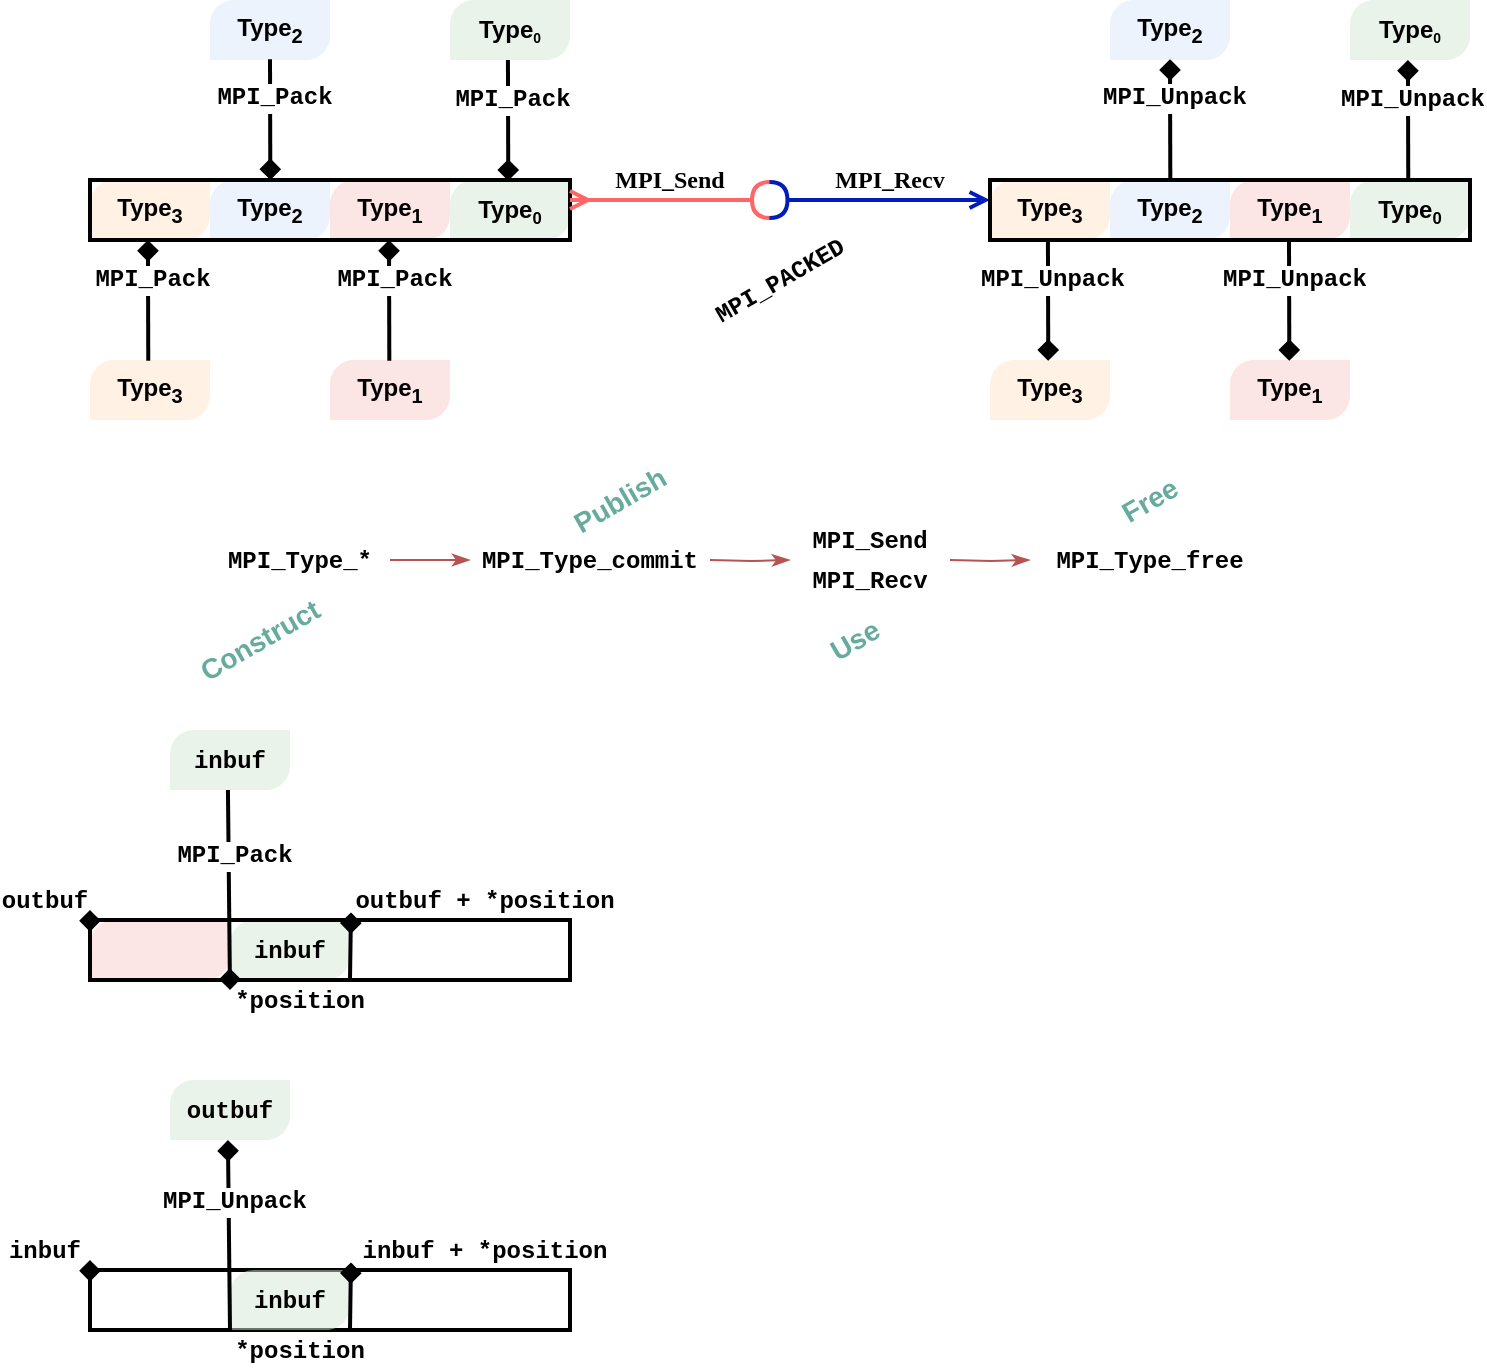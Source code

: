 <mxfile version="13.10.4" type="github"><diagram id="gjByRE1EfE37MnG4Hlq-" name="derived datatypes"><mxGraphModel dx="1520" dy="858" grid="1" gridSize="10" guides="1" tooltips="1" connect="1" arrows="1" fold="1" page="1" pageScale="1" pageWidth="850" pageHeight="1100" math="0" shadow="0"><root><mxCell id="NAqijjQ5elvdxjjpEKF7-0"/><mxCell id="NAqijjQ5elvdxjjpEKF7-1" parent="NAqijjQ5elvdxjjpEKF7-0"/><mxCell id="Xs97He_0VqaD7Sggwqv4-59" value="" style="rounded=0;whiteSpace=wrap;html=1;strokeWidth=2;fillColor=none;" parent="NAqijjQ5elvdxjjpEKF7-1" vertex="1"><mxGeometry x="80" y="665" width="240" height="30" as="geometry"/></mxCell><mxCell id="Xs97He_0VqaD7Sggwqv4-31" value="" style="verticalLabelPosition=bottom;verticalAlign=top;html=1;shape=mxgraph.basic.diag_round_rect;dx=6;shadow=0;fillColor=#d5e8d4;opacity=50;fontFamily=Helvetica;strokeColor=none;" parent="NAqijjQ5elvdxjjpEKF7-1" vertex="1"><mxGeometry x="120" y="395" width="60" height="30" as="geometry"/></mxCell><mxCell id="NxpEf4nczRuJSQAmUXDb-0" value="" style="verticalLabelPosition=bottom;verticalAlign=top;html=1;shape=mxgraph.basic.diag_round_rect;dx=6;shadow=0;fillColor=#FFE6CC;opacity=50;fontFamily=Helvetica;strokeColor=none;" parent="NAqijjQ5elvdxjjpEKF7-1" vertex="1"><mxGeometry x="80" y="120" width="60" height="30" as="geometry"/></mxCell><mxCell id="NxpEf4nczRuJSQAmUXDb-1" value="&lt;b&gt;Type&lt;sub&gt;3&lt;/sub&gt;&lt;/b&gt;" style="text;html=1;strokeColor=none;fillColor=none;align=center;verticalAlign=middle;whiteSpace=wrap;rounded=0;opacity=30;" parent="NAqijjQ5elvdxjjpEKF7-1" vertex="1"><mxGeometry x="90" y="125" width="40" height="20" as="geometry"/></mxCell><mxCell id="NxpEf4nczRuJSQAmUXDb-2" value="&lt;font face=&quot;Courier New&quot; size=&quot;1&quot;&gt;&lt;b style=&quot;font-size: 12px&quot;&gt;MPI_PACKED&lt;/b&gt;&lt;/font&gt;" style="text;html=1;strokeColor=none;fillColor=none;align=center;verticalAlign=middle;whiteSpace=wrap;rounded=0;opacity=30;rotation=-30;" parent="NAqijjQ5elvdxjjpEKF7-1" vertex="1"><mxGeometry x="365" y="160" width="120" height="20" as="geometry"/></mxCell><mxCell id="NxpEf4nczRuJSQAmUXDb-7" value="" style="verticalLabelPosition=bottom;verticalAlign=top;html=1;shape=mxgraph.basic.diag_round_rect;dx=6;shadow=0;fillColor=#dae8fc;opacity=50;fontFamily=Helvetica;strokeColor=none;" parent="NAqijjQ5elvdxjjpEKF7-1" vertex="1"><mxGeometry x="140" y="120" width="60" height="30" as="geometry"/></mxCell><mxCell id="NxpEf4nczRuJSQAmUXDb-8" value="&lt;b&gt;Type&lt;sub&gt;2&lt;/sub&gt;&lt;/b&gt;" style="text;html=1;strokeColor=none;fillColor=none;align=center;verticalAlign=middle;whiteSpace=wrap;rounded=0;opacity=30;" parent="NAqijjQ5elvdxjjpEKF7-1" vertex="1"><mxGeometry x="150" y="125" width="40" height="20" as="geometry"/></mxCell><mxCell id="NxpEf4nczRuJSQAmUXDb-10" value="" style="verticalLabelPosition=bottom;verticalAlign=top;html=1;shape=mxgraph.basic.diag_round_rect;dx=6;shadow=0;fillColor=#f8cecc;opacity=50;fontFamily=Helvetica;strokeColor=none;" parent="NAqijjQ5elvdxjjpEKF7-1" vertex="1"><mxGeometry x="200" y="120" width="60" height="30" as="geometry"/></mxCell><mxCell id="NxpEf4nczRuJSQAmUXDb-11" value="&lt;b&gt;Type&lt;sub&gt;1&lt;/sub&gt;&lt;/b&gt;" style="text;html=1;strokeColor=none;fillColor=none;align=center;verticalAlign=middle;whiteSpace=wrap;rounded=0;opacity=30;" parent="NAqijjQ5elvdxjjpEKF7-1" vertex="1"><mxGeometry x="210" y="125" width="40" height="20" as="geometry"/></mxCell><mxCell id="NxpEf4nczRuJSQAmUXDb-12" value="" style="verticalLabelPosition=bottom;verticalAlign=top;html=1;shape=mxgraph.basic.diag_round_rect;dx=6;shadow=0;fillColor=#d5e8d4;opacity=50;fontFamily=Helvetica;strokeColor=none;" parent="NAqijjQ5elvdxjjpEKF7-1" vertex="1"><mxGeometry x="260" y="120" width="60" height="30" as="geometry"/></mxCell><mxCell id="NxpEf4nczRuJSQAmUXDb-13" value="&lt;b&gt;Type&lt;span style=&quot;font-size: 10px&quot;&gt;&lt;sub&gt;0&lt;/sub&gt;&lt;/span&gt;&lt;/b&gt;" style="text;html=1;strokeColor=none;fillColor=none;align=center;verticalAlign=middle;whiteSpace=wrap;rounded=0;opacity=30;" parent="NAqijjQ5elvdxjjpEKF7-1" vertex="1"><mxGeometry x="270" y="125" width="40" height="20" as="geometry"/></mxCell><mxCell id="NxpEf4nczRuJSQAmUXDb-14" value="" style="rounded=0;whiteSpace=wrap;html=1;strokeWidth=2;fillColor=none;" parent="NAqijjQ5elvdxjjpEKF7-1" vertex="1"><mxGeometry x="80" y="120" width="240" height="30" as="geometry"/></mxCell><mxCell id="Q3RBACHrQiSrKgZn6o-M-2" value="&lt;font face=&quot;Fira Code&quot; data-font-src=&quot;https://fonts.googleapis.com/css?family=Fira+Code&quot;&gt;&lt;b&gt;MPI_Send&lt;/b&gt;&lt;/font&gt;" style="text;html=1;strokeColor=none;fillColor=none;align=center;verticalAlign=middle;whiteSpace=wrap;rounded=0;shadow=0;fontFamily=Helvetica;opacity=50;" parent="NAqijjQ5elvdxjjpEKF7-1" vertex="1"><mxGeometry x="350" y="110" width="40" height="20" as="geometry"/></mxCell><mxCell id="Q3RBACHrQiSrKgZn6o-M-3" value="&lt;font face=&quot;Fira Code&quot; data-font-src=&quot;https://fonts.googleapis.com/css?family=Fira+Code&quot;&gt;&lt;b&gt;MPI_Recv&lt;/b&gt;&lt;/font&gt;" style="text;html=1;strokeColor=none;fillColor=none;align=center;verticalAlign=middle;whiteSpace=wrap;rounded=0;shadow=0;fontFamily=Helvetica;opacity=50;" parent="NAqijjQ5elvdxjjpEKF7-1" vertex="1"><mxGeometry x="460" y="110" width="40" height="20" as="geometry"/></mxCell><mxCell id="Q3RBACHrQiSrKgZn6o-M-4" value="" style="endArrow=halfCircle;html=1;strokeWidth=2;startArrow=ERmany;startFill=0;endFill=0;fillColor=#f8cecc;strokeColor=#FF6666;" parent="NAqijjQ5elvdxjjpEKF7-1" edge="1"><mxGeometry width="50" height="50" relative="1" as="geometry"><mxPoint x="320" y="130" as="sourcePoint"/><mxPoint x="420" y="130" as="targetPoint"/></mxGeometry></mxCell><mxCell id="Q3RBACHrQiSrKgZn6o-M-5" value="" style="endArrow=open;html=1;strokeWidth=2;startArrow=halfCircle;startFill=0;endFill=0;strokeColor=#001DBC;" parent="NAqijjQ5elvdxjjpEKF7-1" edge="1"><mxGeometry width="50" height="50" relative="1" as="geometry"><mxPoint x="419.75" y="130" as="sourcePoint"/><mxPoint x="530" y="130" as="targetPoint"/></mxGeometry></mxCell><mxCell id="iE9Ra6EDaUZnnQYUuiCz-23" value="" style="verticalLabelPosition=bottom;verticalAlign=top;html=1;shape=mxgraph.basic.diag_round_rect;dx=6;shadow=0;fillColor=#FFE6CC;opacity=50;fontFamily=Helvetica;strokeColor=none;" parent="NAqijjQ5elvdxjjpEKF7-1" vertex="1"><mxGeometry x="80" y="210" width="60" height="30" as="geometry"/></mxCell><mxCell id="iE9Ra6EDaUZnnQYUuiCz-24" value="&lt;b&gt;Type&lt;sub&gt;3&lt;/sub&gt;&lt;/b&gt;" style="text;html=1;strokeColor=none;fillColor=none;align=center;verticalAlign=middle;whiteSpace=wrap;rounded=0;opacity=30;" parent="NAqijjQ5elvdxjjpEKF7-1" vertex="1"><mxGeometry x="90" y="215" width="40" height="20" as="geometry"/></mxCell><mxCell id="iE9Ra6EDaUZnnQYUuiCz-26" value="" style="verticalLabelPosition=bottom;verticalAlign=top;html=1;shape=mxgraph.basic.diag_round_rect;dx=6;shadow=0;fillColor=#dae8fc;opacity=50;fontFamily=Helvetica;strokeColor=none;" parent="NAqijjQ5elvdxjjpEKF7-1" vertex="1"><mxGeometry x="140" y="30" width="60" height="30" as="geometry"/></mxCell><mxCell id="iE9Ra6EDaUZnnQYUuiCz-27" value="&lt;b&gt;Type&lt;sub&gt;2&lt;/sub&gt;&lt;/b&gt;" style="text;html=1;strokeColor=none;fillColor=none;align=center;verticalAlign=middle;whiteSpace=wrap;rounded=0;opacity=30;" parent="NAqijjQ5elvdxjjpEKF7-1" vertex="1"><mxGeometry x="150" y="35" width="40" height="20" as="geometry"/></mxCell><mxCell id="iE9Ra6EDaUZnnQYUuiCz-28" value="" style="verticalLabelPosition=bottom;verticalAlign=top;html=1;shape=mxgraph.basic.diag_round_rect;dx=6;shadow=0;fillColor=#f8cecc;opacity=50;fontFamily=Helvetica;strokeColor=none;" parent="NAqijjQ5elvdxjjpEKF7-1" vertex="1"><mxGeometry x="200" y="210" width="60" height="30" as="geometry"/></mxCell><mxCell id="iE9Ra6EDaUZnnQYUuiCz-29" value="&lt;b&gt;Type&lt;sub&gt;1&lt;/sub&gt;&lt;/b&gt;" style="text;html=1;strokeColor=none;fillColor=none;align=center;verticalAlign=middle;whiteSpace=wrap;rounded=0;opacity=30;" parent="NAqijjQ5elvdxjjpEKF7-1" vertex="1"><mxGeometry x="210" y="215" width="40" height="20" as="geometry"/></mxCell><mxCell id="iE9Ra6EDaUZnnQYUuiCz-30" value="" style="verticalLabelPosition=bottom;verticalAlign=top;html=1;shape=mxgraph.basic.diag_round_rect;dx=6;shadow=0;fillColor=#d5e8d4;opacity=50;fontFamily=Helvetica;strokeColor=none;" parent="NAqijjQ5elvdxjjpEKF7-1" vertex="1"><mxGeometry x="260" y="30" width="60" height="30" as="geometry"/></mxCell><mxCell id="iE9Ra6EDaUZnnQYUuiCz-31" value="&lt;b&gt;Type&lt;span style=&quot;font-size: 8.333px&quot;&gt;&lt;sub&gt;0&lt;/sub&gt;&lt;/span&gt;&lt;/b&gt;" style="text;html=1;strokeColor=none;fillColor=none;align=center;verticalAlign=middle;whiteSpace=wrap;rounded=0;opacity=30;" parent="NAqijjQ5elvdxjjpEKF7-1" vertex="1"><mxGeometry x="270" y="35" width="40" height="20" as="geometry"/></mxCell><mxCell id="iE9Ra6EDaUZnnQYUuiCz-34" value="" style="endArrow=diamond;html=1;strokeWidth=2;entryX=0.834;entryY=0.047;entryDx=0;entryDy=0;entryPerimeter=0;endFill=1;startArrow=none;startFill=0;" parent="NAqijjQ5elvdxjjpEKF7-1" edge="1"><mxGeometry width="50" height="50" relative="1" as="geometry"><mxPoint x="288.97" y="60" as="sourcePoint"/><mxPoint x="289.13" y="120.41" as="targetPoint"/></mxGeometry></mxCell><mxCell id="iE9Ra6EDaUZnnQYUuiCz-35" value="&lt;b&gt;&lt;font face=&quot;Courier New&quot; style=&quot;font-size: 12px&quot;&gt;MPI_Pack&lt;/font&gt;&lt;/b&gt;" style="edgeLabel;html=1;align=center;verticalAlign=middle;resizable=0;points=[];" parent="iE9Ra6EDaUZnnQYUuiCz-34" vertex="1" connectable="0"><mxGeometry x="-0.351" y="2" relative="1" as="geometry"><mxPoint as="offset"/></mxGeometry></mxCell><mxCell id="iE9Ra6EDaUZnnQYUuiCz-47" value="" style="endArrow=diamond;html=1;strokeWidth=2;entryX=0.834;entryY=0.047;entryDx=0;entryDy=0;entryPerimeter=0;endFill=1;" parent="NAqijjQ5elvdxjjpEKF7-1" edge="1"><mxGeometry width="50" height="50" relative="1" as="geometry"><mxPoint x="170.0" y="59.59" as="sourcePoint"/><mxPoint x="170.16" y="120.0" as="targetPoint"/></mxGeometry></mxCell><mxCell id="iE9Ra6EDaUZnnQYUuiCz-48" value="&lt;b&gt;&lt;font face=&quot;Courier New&quot; style=&quot;font-size: 12px&quot;&gt;MPI_Pack&lt;/font&gt;&lt;/b&gt;" style="edgeLabel;html=1;align=center;verticalAlign=middle;resizable=0;points=[];" parent="iE9Ra6EDaUZnnQYUuiCz-47" vertex="1" connectable="0"><mxGeometry x="-0.351" y="2" relative="1" as="geometry"><mxPoint as="offset"/></mxGeometry></mxCell><mxCell id="iE9Ra6EDaUZnnQYUuiCz-49" value="" style="endArrow=none;html=1;strokeWidth=2;entryX=0.834;entryY=0.047;entryDx=0;entryDy=0;entryPerimeter=0;endFill=0;startArrow=diamond;startFill=1;" parent="NAqijjQ5elvdxjjpEKF7-1" edge="1"><mxGeometry width="50" height="50" relative="1" as="geometry"><mxPoint x="108.97" y="150" as="sourcePoint"/><mxPoint x="109.13" y="210.41" as="targetPoint"/></mxGeometry></mxCell><mxCell id="iE9Ra6EDaUZnnQYUuiCz-50" value="&lt;b&gt;&lt;font face=&quot;Courier New&quot; style=&quot;font-size: 12px&quot;&gt;MPI_Pack&lt;/font&gt;&lt;/b&gt;" style="edgeLabel;html=1;align=center;verticalAlign=middle;resizable=0;points=[];" parent="iE9Ra6EDaUZnnQYUuiCz-49" vertex="1" connectable="0"><mxGeometry x="-0.351" y="2" relative="1" as="geometry"><mxPoint as="offset"/></mxGeometry></mxCell><mxCell id="iE9Ra6EDaUZnnQYUuiCz-51" value="" style="endArrow=none;html=1;strokeWidth=2;entryX=0.834;entryY=0.047;entryDx=0;entryDy=0;entryPerimeter=0;endFill=0;startArrow=diamond;startFill=1;" parent="NAqijjQ5elvdxjjpEKF7-1" edge="1"><mxGeometry width="50" height="50" relative="1" as="geometry"><mxPoint x="229.5" y="150" as="sourcePoint"/><mxPoint x="229.66" y="210.41" as="targetPoint"/></mxGeometry></mxCell><mxCell id="iE9Ra6EDaUZnnQYUuiCz-52" value="&lt;b&gt;&lt;font face=&quot;Courier New&quot; style=&quot;font-size: 12px&quot;&gt;MPI_Pack&lt;/font&gt;&lt;/b&gt;" style="edgeLabel;html=1;align=center;verticalAlign=middle;resizable=0;points=[];" parent="iE9Ra6EDaUZnnQYUuiCz-51" vertex="1" connectable="0"><mxGeometry x="-0.351" y="2" relative="1" as="geometry"><mxPoint as="offset"/></mxGeometry></mxCell><mxCell id="iE9Ra6EDaUZnnQYUuiCz-53" value="" style="verticalLabelPosition=bottom;verticalAlign=top;html=1;shape=mxgraph.basic.diag_round_rect;dx=6;shadow=0;fillColor=#FFE6CC;opacity=50;fontFamily=Helvetica;strokeColor=none;" parent="NAqijjQ5elvdxjjpEKF7-1" vertex="1"><mxGeometry x="530" y="120" width="60" height="30" as="geometry"/></mxCell><mxCell id="iE9Ra6EDaUZnnQYUuiCz-54" value="&lt;b&gt;Type&lt;sub&gt;3&lt;/sub&gt;&lt;/b&gt;" style="text;html=1;strokeColor=none;fillColor=none;align=center;verticalAlign=middle;whiteSpace=wrap;rounded=0;opacity=30;" parent="NAqijjQ5elvdxjjpEKF7-1" vertex="1"><mxGeometry x="540" y="125" width="40" height="20" as="geometry"/></mxCell><mxCell id="iE9Ra6EDaUZnnQYUuiCz-55" value="" style="verticalLabelPosition=bottom;verticalAlign=top;html=1;shape=mxgraph.basic.diag_round_rect;dx=6;shadow=0;fillColor=#dae8fc;opacity=50;fontFamily=Helvetica;strokeColor=none;" parent="NAqijjQ5elvdxjjpEKF7-1" vertex="1"><mxGeometry x="590" y="120" width="60" height="30" as="geometry"/></mxCell><mxCell id="iE9Ra6EDaUZnnQYUuiCz-56" value="&lt;b&gt;Type&lt;sub&gt;2&lt;/sub&gt;&lt;/b&gt;" style="text;html=1;strokeColor=none;fillColor=none;align=center;verticalAlign=middle;whiteSpace=wrap;rounded=0;opacity=30;" parent="NAqijjQ5elvdxjjpEKF7-1" vertex="1"><mxGeometry x="600" y="125" width="40" height="20" as="geometry"/></mxCell><mxCell id="iE9Ra6EDaUZnnQYUuiCz-57" value="" style="verticalLabelPosition=bottom;verticalAlign=top;html=1;shape=mxgraph.basic.diag_round_rect;dx=6;shadow=0;fillColor=#f8cecc;opacity=50;fontFamily=Helvetica;strokeColor=none;" parent="NAqijjQ5elvdxjjpEKF7-1" vertex="1"><mxGeometry x="650" y="120" width="60" height="30" as="geometry"/></mxCell><mxCell id="iE9Ra6EDaUZnnQYUuiCz-58" value="&lt;b&gt;Type&lt;sub&gt;1&lt;/sub&gt;&lt;/b&gt;" style="text;html=1;strokeColor=none;fillColor=none;align=center;verticalAlign=middle;whiteSpace=wrap;rounded=0;opacity=30;" parent="NAqijjQ5elvdxjjpEKF7-1" vertex="1"><mxGeometry x="660" y="125" width="40" height="20" as="geometry"/></mxCell><mxCell id="iE9Ra6EDaUZnnQYUuiCz-59" value="" style="verticalLabelPosition=bottom;verticalAlign=top;html=1;shape=mxgraph.basic.diag_round_rect;dx=6;shadow=0;fillColor=#d5e8d4;opacity=50;fontFamily=Helvetica;strokeColor=none;" parent="NAqijjQ5elvdxjjpEKF7-1" vertex="1"><mxGeometry x="710" y="120" width="60" height="30" as="geometry"/></mxCell><mxCell id="iE9Ra6EDaUZnnQYUuiCz-60" value="&lt;b&gt;Type&lt;span style=&quot;font-size: 10px&quot;&gt;&lt;sub&gt;0&lt;/sub&gt;&lt;/span&gt;&lt;/b&gt;" style="text;html=1;strokeColor=none;fillColor=none;align=center;verticalAlign=middle;whiteSpace=wrap;rounded=0;opacity=30;" parent="NAqijjQ5elvdxjjpEKF7-1" vertex="1"><mxGeometry x="720" y="125" width="40" height="20" as="geometry"/></mxCell><mxCell id="iE9Ra6EDaUZnnQYUuiCz-61" value="" style="rounded=0;whiteSpace=wrap;html=1;strokeWidth=2;fillColor=none;" parent="NAqijjQ5elvdxjjpEKF7-1" vertex="1"><mxGeometry x="530" y="120" width="240" height="30" as="geometry"/></mxCell><mxCell id="iE9Ra6EDaUZnnQYUuiCz-62" value="" style="verticalLabelPosition=bottom;verticalAlign=top;html=1;shape=mxgraph.basic.diag_round_rect;dx=6;shadow=0;fillColor=#FFE6CC;opacity=50;fontFamily=Helvetica;strokeColor=none;" parent="NAqijjQ5elvdxjjpEKF7-1" vertex="1"><mxGeometry x="530" y="210" width="60" height="30" as="geometry"/></mxCell><mxCell id="iE9Ra6EDaUZnnQYUuiCz-63" value="&lt;b&gt;Type&lt;sub&gt;3&lt;/sub&gt;&lt;/b&gt;" style="text;html=1;strokeColor=none;fillColor=none;align=center;verticalAlign=middle;whiteSpace=wrap;rounded=0;opacity=30;" parent="NAqijjQ5elvdxjjpEKF7-1" vertex="1"><mxGeometry x="540" y="215" width="40" height="20" as="geometry"/></mxCell><mxCell id="iE9Ra6EDaUZnnQYUuiCz-64" value="" style="verticalLabelPosition=bottom;verticalAlign=top;html=1;shape=mxgraph.basic.diag_round_rect;dx=6;shadow=0;fillColor=#dae8fc;opacity=50;fontFamily=Helvetica;strokeColor=none;" parent="NAqijjQ5elvdxjjpEKF7-1" vertex="1"><mxGeometry x="590" y="30" width="60" height="30" as="geometry"/></mxCell><mxCell id="iE9Ra6EDaUZnnQYUuiCz-65" value="&lt;b&gt;Type&lt;sub&gt;2&lt;/sub&gt;&lt;/b&gt;" style="text;html=1;strokeColor=none;fillColor=none;align=center;verticalAlign=middle;whiteSpace=wrap;rounded=0;opacity=30;" parent="NAqijjQ5elvdxjjpEKF7-1" vertex="1"><mxGeometry x="600" y="35" width="40" height="20" as="geometry"/></mxCell><mxCell id="iE9Ra6EDaUZnnQYUuiCz-66" value="" style="verticalLabelPosition=bottom;verticalAlign=top;html=1;shape=mxgraph.basic.diag_round_rect;dx=6;shadow=0;fillColor=#f8cecc;opacity=50;fontFamily=Helvetica;strokeColor=none;" parent="NAqijjQ5elvdxjjpEKF7-1" vertex="1"><mxGeometry x="650" y="210" width="60" height="30" as="geometry"/></mxCell><mxCell id="iE9Ra6EDaUZnnQYUuiCz-67" value="&lt;b&gt;Type&lt;sub&gt;1&lt;/sub&gt;&lt;/b&gt;" style="text;html=1;strokeColor=none;fillColor=none;align=center;verticalAlign=middle;whiteSpace=wrap;rounded=0;opacity=30;" parent="NAqijjQ5elvdxjjpEKF7-1" vertex="1"><mxGeometry x="660" y="215" width="40" height="20" as="geometry"/></mxCell><mxCell id="iE9Ra6EDaUZnnQYUuiCz-68" value="" style="verticalLabelPosition=bottom;verticalAlign=top;html=1;shape=mxgraph.basic.diag_round_rect;dx=6;shadow=0;fillColor=#d5e8d4;opacity=50;fontFamily=Helvetica;strokeColor=none;" parent="NAqijjQ5elvdxjjpEKF7-1" vertex="1"><mxGeometry x="710" y="30" width="60" height="30" as="geometry"/></mxCell><mxCell id="iE9Ra6EDaUZnnQYUuiCz-69" value="&lt;b&gt;Type&lt;span style=&quot;font-size: 8.333px&quot;&gt;&lt;sub&gt;0&lt;/sub&gt;&lt;/span&gt;&lt;/b&gt;" style="text;html=1;strokeColor=none;fillColor=none;align=center;verticalAlign=middle;whiteSpace=wrap;rounded=0;opacity=30;" parent="NAqijjQ5elvdxjjpEKF7-1" vertex="1"><mxGeometry x="720" y="35" width="40" height="20" as="geometry"/></mxCell><mxCell id="iE9Ra6EDaUZnnQYUuiCz-70" value="" style="endArrow=none;html=1;strokeWidth=2;entryX=0.834;entryY=0.047;entryDx=0;entryDy=0;entryPerimeter=0;endFill=0;startArrow=diamond;startFill=1;" parent="NAqijjQ5elvdxjjpEKF7-1" edge="1"><mxGeometry width="50" height="50" relative="1" as="geometry"><mxPoint x="738.97" y="60" as="sourcePoint"/><mxPoint x="739.13" y="120.41" as="targetPoint"/></mxGeometry></mxCell><mxCell id="iE9Ra6EDaUZnnQYUuiCz-71" value="&lt;b&gt;&lt;font face=&quot;Courier New&quot; style=&quot;font-size: 12px&quot;&gt;MPI_Unpack&lt;/font&gt;&lt;/b&gt;" style="edgeLabel;html=1;align=center;verticalAlign=middle;resizable=0;points=[];" parent="iE9Ra6EDaUZnnQYUuiCz-70" vertex="1" connectable="0"><mxGeometry x="-0.351" y="2" relative="1" as="geometry"><mxPoint as="offset"/></mxGeometry></mxCell><mxCell id="iE9Ra6EDaUZnnQYUuiCz-72" value="" style="endArrow=none;html=1;strokeWidth=2;entryX=0.834;entryY=0.047;entryDx=0;entryDy=0;entryPerimeter=0;endFill=0;startArrow=diamond;startFill=1;" parent="NAqijjQ5elvdxjjpEKF7-1" edge="1"><mxGeometry width="50" height="50" relative="1" as="geometry"><mxPoint x="620" y="59.59" as="sourcePoint"/><mxPoint x="620.16" y="120" as="targetPoint"/></mxGeometry></mxCell><mxCell id="iE9Ra6EDaUZnnQYUuiCz-73" value="&lt;b&gt;&lt;font face=&quot;Courier New&quot; style=&quot;font-size: 12px&quot;&gt;MPI_Unpack&lt;/font&gt;&lt;/b&gt;" style="edgeLabel;html=1;align=center;verticalAlign=middle;resizable=0;points=[];" parent="iE9Ra6EDaUZnnQYUuiCz-72" vertex="1" connectable="0"><mxGeometry x="-0.351" y="2" relative="1" as="geometry"><mxPoint as="offset"/></mxGeometry></mxCell><mxCell id="iE9Ra6EDaUZnnQYUuiCz-74" value="" style="endArrow=diamond;html=1;strokeWidth=2;entryX=0.834;entryY=0.047;entryDx=0;entryDy=0;entryPerimeter=0;endFill=1;startArrow=none;startFill=0;" parent="NAqijjQ5elvdxjjpEKF7-1" edge="1"><mxGeometry width="50" height="50" relative="1" as="geometry"><mxPoint x="558.97" y="150" as="sourcePoint"/><mxPoint x="559.13" y="210.41" as="targetPoint"/></mxGeometry></mxCell><mxCell id="iE9Ra6EDaUZnnQYUuiCz-75" value="&lt;b&gt;&lt;font face=&quot;Courier New&quot; style=&quot;font-size: 12px&quot;&gt;MPI_Unpack&lt;/font&gt;&lt;/b&gt;" style="edgeLabel;html=1;align=center;verticalAlign=middle;resizable=0;points=[];" parent="iE9Ra6EDaUZnnQYUuiCz-74" vertex="1" connectable="0"><mxGeometry x="-0.351" y="2" relative="1" as="geometry"><mxPoint as="offset"/></mxGeometry></mxCell><mxCell id="iE9Ra6EDaUZnnQYUuiCz-76" value="" style="endArrow=diamond;html=1;strokeWidth=2;entryX=0.834;entryY=0.047;entryDx=0;entryDy=0;entryPerimeter=0;endFill=1;startArrow=none;startFill=0;" parent="NAqijjQ5elvdxjjpEKF7-1" edge="1"><mxGeometry width="50" height="50" relative="1" as="geometry"><mxPoint x="679.5" y="150" as="sourcePoint"/><mxPoint x="679.66" y="210.41" as="targetPoint"/></mxGeometry></mxCell><mxCell id="iE9Ra6EDaUZnnQYUuiCz-77" value="&lt;b&gt;&lt;font face=&quot;Courier New&quot; style=&quot;font-size: 12px&quot;&gt;MPI_Unpack&lt;/font&gt;&lt;/b&gt;" style="edgeLabel;html=1;align=center;verticalAlign=middle;resizable=0;points=[];" parent="iE9Ra6EDaUZnnQYUuiCz-76" vertex="1" connectable="0"><mxGeometry x="-0.351" y="2" relative="1" as="geometry"><mxPoint as="offset"/></mxGeometry></mxCell><mxCell id="Xs97He_0VqaD7Sggwqv4-1" value="&lt;b&gt;&lt;font color=&quot;#67ab9f&quot; style=&quot;font-size: 14px&quot;&gt;Construct&lt;/font&gt;&lt;/b&gt;" style="text;html=1;align=center;verticalAlign=middle;whiteSpace=wrap;rounded=0;rotation=-30;" parent="NAqijjQ5elvdxjjpEKF7-1" vertex="1"><mxGeometry x="130" y="340" width="70" height="20" as="geometry"/></mxCell><mxCell id="Xs97He_0VqaD7Sggwqv4-2" value="&lt;b&gt;&lt;font color=&quot;#67ab9f&quot; style=&quot;font-size: 14px&quot;&gt;Publish&lt;/font&gt;&lt;/b&gt;" style="text;html=1;align=center;verticalAlign=middle;whiteSpace=wrap;rounded=0;rotation=-30;" parent="NAqijjQ5elvdxjjpEKF7-1" vertex="1"><mxGeometry x="310" y="270" width="70" height="20" as="geometry"/></mxCell><mxCell id="Xs97He_0VqaD7Sggwqv4-4" value="&lt;b&gt;&lt;font color=&quot;#67ab9f&quot; style=&quot;font-size: 14px&quot;&gt;Use&lt;/font&gt;&lt;/b&gt;" style="text;html=1;align=center;verticalAlign=middle;whiteSpace=wrap;rounded=0;rotation=-30;" parent="NAqijjQ5elvdxjjpEKF7-1" vertex="1"><mxGeometry x="440" y="340" width="45" height="20" as="geometry"/></mxCell><mxCell id="Xs97He_0VqaD7Sggwqv4-5" value="&lt;b&gt;&lt;font color=&quot;#67ab9f&quot; style=&quot;font-size: 14px&quot;&gt;Free&lt;/font&gt;&lt;/b&gt;" style="text;html=1;align=center;verticalAlign=middle;whiteSpace=wrap;rounded=0;rotation=-30;" parent="NAqijjQ5elvdxjjpEKF7-1" vertex="1"><mxGeometry x="590" y="270" width="40" height="20" as="geometry"/></mxCell><mxCell id="Xs97He_0VqaD7Sggwqv4-9" value="" style="edgeStyle=orthogonalEdgeStyle;rounded=0;orthogonalLoop=1;jettySize=auto;html=1;startArrow=none;startFill=0;endArrow=classicThin;endFill=1;strokeColor=#b85450;strokeWidth=1;fillColor=#f8cecc;" parent="NAqijjQ5elvdxjjpEKF7-1" source="Xs97He_0VqaD7Sggwqv4-6" target="Xs97He_0VqaD7Sggwqv4-8" edge="1"><mxGeometry relative="1" as="geometry"/></mxCell><mxCell id="Xs97He_0VqaD7Sggwqv4-6" value="&lt;font face=&quot;Courier New&quot;&gt;&lt;b&gt;MPI_Type_*&lt;/b&gt;&lt;/font&gt;" style="text;html=1;strokeColor=none;fillColor=none;align=center;verticalAlign=middle;whiteSpace=wrap;rounded=0;" parent="NAqijjQ5elvdxjjpEKF7-1" vertex="1"><mxGeometry x="140" y="300" width="90" height="20" as="geometry"/></mxCell><mxCell id="Xs97He_0VqaD7Sggwqv4-8" value="&lt;font face=&quot;Courier New&quot;&gt;&lt;b&gt;MPI_Type_commit&lt;/b&gt;&lt;/font&gt;" style="text;html=1;strokeColor=none;fillColor=none;align=center;verticalAlign=middle;whiteSpace=wrap;rounded=0;" parent="NAqijjQ5elvdxjjpEKF7-1" vertex="1"><mxGeometry x="270" y="300" width="120" height="20" as="geometry"/></mxCell><mxCell id="Xs97He_0VqaD7Sggwqv4-10" value="&lt;font face=&quot;Courier New&quot;&gt;&lt;b&gt;MPI_Send&lt;/b&gt;&lt;/font&gt;" style="text;html=1;strokeColor=none;fillColor=none;align=center;verticalAlign=middle;whiteSpace=wrap;rounded=0;" parent="NAqijjQ5elvdxjjpEKF7-1" vertex="1"><mxGeometry x="410" y="290" width="120" height="20" as="geometry"/></mxCell><mxCell id="Xs97He_0VqaD7Sggwqv4-11" value="&lt;font face=&quot;Courier New&quot;&gt;&lt;b&gt;MPI_Recv&lt;/b&gt;&lt;/font&gt;" style="text;html=1;strokeColor=none;fillColor=none;align=center;verticalAlign=middle;whiteSpace=wrap;rounded=0;" parent="NAqijjQ5elvdxjjpEKF7-1" vertex="1"><mxGeometry x="410" y="310" width="120" height="20" as="geometry"/></mxCell><mxCell id="Xs97He_0VqaD7Sggwqv4-12" value="&lt;font face=&quot;Courier New&quot;&gt;&lt;b&gt;MPI_Type_free&lt;/b&gt;&lt;/font&gt;" style="text;html=1;strokeColor=none;fillColor=none;align=center;verticalAlign=middle;whiteSpace=wrap;rounded=0;" parent="NAqijjQ5elvdxjjpEKF7-1" vertex="1"><mxGeometry x="550" y="300" width="120" height="20" as="geometry"/></mxCell><mxCell id="Xs97He_0VqaD7Sggwqv4-13" value="" style="edgeStyle=orthogonalEdgeStyle;rounded=0;orthogonalLoop=1;jettySize=auto;html=1;startArrow=none;startFill=0;endArrow=classicThin;endFill=1;strokeColor=#b85450;strokeWidth=1;fillColor=#f8cecc;" parent="NAqijjQ5elvdxjjpEKF7-1" edge="1"><mxGeometry relative="1" as="geometry"><mxPoint x="390" y="310" as="sourcePoint"/><mxPoint x="430" y="310" as="targetPoint"/></mxGeometry></mxCell><mxCell id="Xs97He_0VqaD7Sggwqv4-14" value="" style="edgeStyle=orthogonalEdgeStyle;rounded=0;orthogonalLoop=1;jettySize=auto;html=1;startArrow=none;startFill=0;endArrow=classicThin;endFill=1;strokeColor=#b85450;strokeWidth=1;fillColor=#f8cecc;" parent="NAqijjQ5elvdxjjpEKF7-1" edge="1"><mxGeometry relative="1" as="geometry"><mxPoint x="510" y="310" as="sourcePoint"/><mxPoint x="550" y="310" as="targetPoint"/></mxGeometry></mxCell><mxCell id="Xs97He_0VqaD7Sggwqv4-22" value="" style="verticalLabelPosition=bottom;verticalAlign=top;html=1;shape=mxgraph.basic.diag_round_rect;dx=6;shadow=0;fillColor=#d5e8d4;opacity=50;fontFamily=Helvetica;strokeColor=none;" parent="NAqijjQ5elvdxjjpEKF7-1" vertex="1"><mxGeometry x="150" y="490" width="60" height="30" as="geometry"/></mxCell><mxCell id="Xs97He_0VqaD7Sggwqv4-23" value="&lt;b&gt;&lt;font face=&quot;Courier New&quot;&gt;inbuf&lt;/font&gt;&lt;/b&gt;" style="text;html=1;strokeColor=none;fillColor=none;align=center;verticalAlign=middle;whiteSpace=wrap;rounded=0;opacity=30;" parent="NAqijjQ5elvdxjjpEKF7-1" vertex="1"><mxGeometry x="160" y="495" width="40" height="20" as="geometry"/></mxCell><mxCell id="Xs97He_0VqaD7Sggwqv4-32" value="&lt;b&gt;&lt;font face=&quot;Courier New&quot;&gt;inbuf&lt;/font&gt;&lt;/b&gt;" style="text;html=1;strokeColor=none;fillColor=none;align=center;verticalAlign=middle;whiteSpace=wrap;rounded=0;opacity=30;" parent="NAqijjQ5elvdxjjpEKF7-1" vertex="1"><mxGeometry x="130" y="400" width="40" height="20" as="geometry"/></mxCell><mxCell id="Xs97He_0VqaD7Sggwqv4-41" value="&lt;font face=&quot;Courier New&quot;&gt;&lt;b&gt;outbuf&lt;/b&gt;&lt;/font&gt;" style="text;html=1;strokeColor=none;fillColor=none;align=center;verticalAlign=middle;whiteSpace=wrap;rounded=0;" parent="NAqijjQ5elvdxjjpEKF7-1" vertex="1"><mxGeometry x="35" y="470" width="45" height="20" as="geometry"/></mxCell><mxCell id="Xs97He_0VqaD7Sggwqv4-42" value="&lt;font face=&quot;Courier New&quot;&gt;&lt;b&gt;*position&lt;/b&gt;&lt;/font&gt;" style="text;html=1;strokeColor=none;fillColor=none;align=center;verticalAlign=middle;whiteSpace=wrap;rounded=0;" parent="NAqijjQ5elvdxjjpEKF7-1" vertex="1"><mxGeometry x="150" y="520" width="70" height="20" as="geometry"/></mxCell><mxCell id="Xs97He_0VqaD7Sggwqv4-43" value="&lt;font face=&quot;Courier New&quot;&gt;&lt;b&gt;outbuf + *position&lt;/b&gt;&lt;/font&gt;" style="text;html=1;strokeColor=none;fillColor=none;align=center;verticalAlign=middle;whiteSpace=wrap;rounded=0;" parent="NAqijjQ5elvdxjjpEKF7-1" vertex="1"><mxGeometry x="205" y="470" width="145" height="20" as="geometry"/></mxCell><mxCell id="Xs97He_0VqaD7Sggwqv4-45" value="" style="endArrow=diamond;html=1;strokeColor=#000000;strokeWidth=2;endFill=1;exitX=0;exitY=1;exitDx=0;exitDy=0;entryX=1;entryY=0.75;entryDx=0;entryDy=0;" parent="NAqijjQ5elvdxjjpEKF7-1" source="Xs97He_0VqaD7Sggwqv4-24" target="Xs97He_0VqaD7Sggwqv4-41" edge="1"><mxGeometry width="50" height="50" relative="1" as="geometry"><mxPoint x="80" y="465" as="sourcePoint"/><mxPoint x="80" y="495" as="targetPoint"/></mxGeometry></mxCell><mxCell id="Xs97He_0VqaD7Sggwqv4-47" value="" style="endArrow=diamond;html=1;strokeColor=#000000;strokeWidth=2;endFill=1;entryX=0.377;entryY=-0.127;entryDx=0;entryDy=0;entryPerimeter=0;" parent="NAqijjQ5elvdxjjpEKF7-1" edge="1"><mxGeometry width="50" height="50" relative="1" as="geometry"><mxPoint x="210" y="520" as="sourcePoint"/><mxPoint x="210.48" y="486.19" as="targetPoint"/></mxGeometry></mxCell><mxCell id="Xs97He_0VqaD7Sggwqv4-48" value="" style="verticalLabelPosition=bottom;verticalAlign=top;html=1;shape=mxgraph.basic.diag_round_rect;dx=6;shadow=0;fillColor=#f8cecc;opacity=50;fontFamily=Helvetica;strokeColor=none;" parent="NAqijjQ5elvdxjjpEKF7-1" vertex="1"><mxGeometry x="80" y="490" width="70" height="30" as="geometry"/></mxCell><mxCell id="Xs97He_0VqaD7Sggwqv4-24" value="" style="rounded=0;whiteSpace=wrap;html=1;strokeWidth=2;fillColor=none;" parent="NAqijjQ5elvdxjjpEKF7-1" vertex="1"><mxGeometry x="80" y="490" width="240" height="30" as="geometry"/></mxCell><mxCell id="Xs97He_0VqaD7Sggwqv4-33" value="" style="endArrow=diamond;html=1;strokeWidth=2;entryX=0;entryY=0.25;entryDx=0;entryDy=0;endFill=1;startArrow=none;startFill=0;" parent="NAqijjQ5elvdxjjpEKF7-1" target="Xs97He_0VqaD7Sggwqv4-42" edge="1"><mxGeometry width="50" height="50" relative="1" as="geometry"><mxPoint x="148.97" y="425" as="sourcePoint"/><mxPoint x="149.13" y="485.41" as="targetPoint"/></mxGeometry></mxCell><mxCell id="Xs97He_0VqaD7Sggwqv4-34" value="&lt;b&gt;&lt;font face=&quot;Courier New&quot; style=&quot;font-size: 12px&quot;&gt;MPI_Pack&lt;/font&gt;&lt;/b&gt;" style="edgeLabel;html=1;align=center;verticalAlign=middle;resizable=0;points=[];" parent="Xs97He_0VqaD7Sggwqv4-33" vertex="1" connectable="0"><mxGeometry x="-0.351" y="2" relative="1" as="geometry"><mxPoint as="offset"/></mxGeometry></mxCell><mxCell id="Xs97He_0VqaD7Sggwqv4-49" value="" style="verticalLabelPosition=bottom;verticalAlign=top;html=1;shape=mxgraph.basic.diag_round_rect;dx=6;shadow=0;fillColor=#d5e8d4;opacity=50;fontFamily=Helvetica;strokeColor=none;" parent="NAqijjQ5elvdxjjpEKF7-1" vertex="1"><mxGeometry x="120" y="570" width="60" height="30" as="geometry"/></mxCell><mxCell id="Xs97He_0VqaD7Sggwqv4-50" value="" style="verticalLabelPosition=bottom;verticalAlign=top;html=1;shape=mxgraph.basic.diag_round_rect;dx=6;shadow=0;fillColor=#d5e8d4;opacity=50;fontFamily=Helvetica;strokeColor=none;" parent="NAqijjQ5elvdxjjpEKF7-1" vertex="1"><mxGeometry x="150" y="665" width="60" height="30" as="geometry"/></mxCell><mxCell id="Xs97He_0VqaD7Sggwqv4-51" value="&lt;b&gt;&lt;font face=&quot;Courier New&quot;&gt;inbuf&lt;/font&gt;&lt;/b&gt;" style="text;html=1;strokeColor=none;fillColor=none;align=center;verticalAlign=middle;whiteSpace=wrap;rounded=0;opacity=30;" parent="NAqijjQ5elvdxjjpEKF7-1" vertex="1"><mxGeometry x="160" y="670" width="40" height="20" as="geometry"/></mxCell><mxCell id="Xs97He_0VqaD7Sggwqv4-52" value="&lt;b&gt;&lt;font face=&quot;Courier New&quot;&gt;outbuf&lt;/font&gt;&lt;/b&gt;" style="text;html=1;strokeColor=none;fillColor=none;align=center;verticalAlign=middle;whiteSpace=wrap;rounded=0;opacity=30;" parent="NAqijjQ5elvdxjjpEKF7-1" vertex="1"><mxGeometry x="130" y="575" width="40" height="20" as="geometry"/></mxCell><mxCell id="Xs97He_0VqaD7Sggwqv4-53" value="&lt;font face=&quot;Courier New&quot;&gt;&lt;b&gt;inbuf&lt;/b&gt;&lt;/font&gt;" style="text;html=1;strokeColor=none;fillColor=none;align=center;verticalAlign=middle;whiteSpace=wrap;rounded=0;" parent="NAqijjQ5elvdxjjpEKF7-1" vertex="1"><mxGeometry x="35" y="645" width="45" height="20" as="geometry"/></mxCell><mxCell id="Xs97He_0VqaD7Sggwqv4-54" value="&lt;font face=&quot;Courier New&quot;&gt;&lt;b&gt;*position&lt;/b&gt;&lt;/font&gt;" style="text;html=1;strokeColor=none;fillColor=none;align=center;verticalAlign=middle;whiteSpace=wrap;rounded=0;" parent="NAqijjQ5elvdxjjpEKF7-1" vertex="1"><mxGeometry x="150" y="695" width="70" height="20" as="geometry"/></mxCell><mxCell id="Xs97He_0VqaD7Sggwqv4-55" value="&lt;font face=&quot;Courier New&quot;&gt;&lt;b&gt;inbuf + *position&lt;/b&gt;&lt;/font&gt;" style="text;html=1;strokeColor=none;fillColor=none;align=center;verticalAlign=middle;whiteSpace=wrap;rounded=0;" parent="NAqijjQ5elvdxjjpEKF7-1" vertex="1"><mxGeometry x="205" y="645" width="145" height="20" as="geometry"/></mxCell><mxCell id="Xs97He_0VqaD7Sggwqv4-56" value="" style="endArrow=diamond;html=1;strokeColor=#000000;strokeWidth=2;endFill=1;exitX=0;exitY=1;exitDx=0;exitDy=0;entryX=1;entryY=0.75;entryDx=0;entryDy=0;" parent="NAqijjQ5elvdxjjpEKF7-1" source="Xs97He_0VqaD7Sggwqv4-59" target="Xs97He_0VqaD7Sggwqv4-53" edge="1"><mxGeometry width="50" height="50" relative="1" as="geometry"><mxPoint x="80" y="640" as="sourcePoint"/><mxPoint x="80" y="670" as="targetPoint"/></mxGeometry></mxCell><mxCell id="Xs97He_0VqaD7Sggwqv4-57" value="" style="endArrow=diamond;html=1;strokeColor=#000000;strokeWidth=2;endFill=1;entryX=0.377;entryY=-0.127;entryDx=0;entryDy=0;entryPerimeter=0;" parent="NAqijjQ5elvdxjjpEKF7-1" edge="1"><mxGeometry width="50" height="50" relative="1" as="geometry"><mxPoint x="210" y="695" as="sourcePoint"/><mxPoint x="210.48" y="661.19" as="targetPoint"/></mxGeometry></mxCell><mxCell id="Xs97He_0VqaD7Sggwqv4-60" value="" style="endArrow=none;html=1;strokeWidth=2;endFill=0;startArrow=diamond;startFill=1;entryX=0;entryY=1;entryDx=0;entryDy=0;entryPerimeter=0;" parent="NAqijjQ5elvdxjjpEKF7-1" target="Xs97He_0VqaD7Sggwqv4-50" edge="1"><mxGeometry width="50" height="50" relative="1" as="geometry"><mxPoint x="148.97" y="600" as="sourcePoint"/><mxPoint x="150" y="680" as="targetPoint"/></mxGeometry></mxCell><mxCell id="Xs97He_0VqaD7Sggwqv4-61" value="&lt;b&gt;&lt;font face=&quot;Courier New&quot; style=&quot;font-size: 12px&quot;&gt;MPI_Unpack&lt;/font&gt;&lt;/b&gt;" style="edgeLabel;html=1;align=center;verticalAlign=middle;resizable=0;points=[];" parent="Xs97He_0VqaD7Sggwqv4-60" vertex="1" connectable="0"><mxGeometry x="-0.351" y="2" relative="1" as="geometry"><mxPoint as="offset"/></mxGeometry></mxCell></root></mxGraphModel></diagram></mxfile>